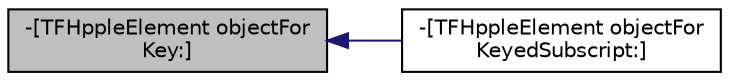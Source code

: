 digraph "-[TFHppleElement objectForKey:]"
{
  edge [fontname="Helvetica",fontsize="10",labelfontname="Helvetica",labelfontsize="10"];
  node [fontname="Helvetica",fontsize="10",shape=record];
  rankdir="LR";
  Node1 [label="-[TFHppleElement objectFor\lKey:]",height=0.2,width=0.4,color="black", fillcolor="grey75", style="filled", fontcolor="black"];
  Node1 -> Node2 [dir="back",color="midnightblue",fontsize="10",style="solid",fontname="Helvetica"];
  Node2 [label="-[TFHppleElement objectFor\lKeyedSubscript:]",height=0.2,width=0.4,color="black", fillcolor="white", style="filled",URL="$interface_t_f_hpple_element.html#ae1c9cc9af79c5a5b41d19188444a43f7"];
}
